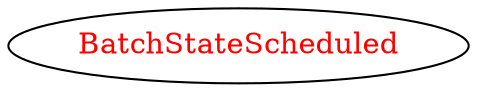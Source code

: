 digraph dependencyGraph {
 concentrate=true;
 ranksep="2.0";
 rankdir="LR"; 
 splines="ortho";
"BatchStateScheduled" [fontcolor="red"];
}